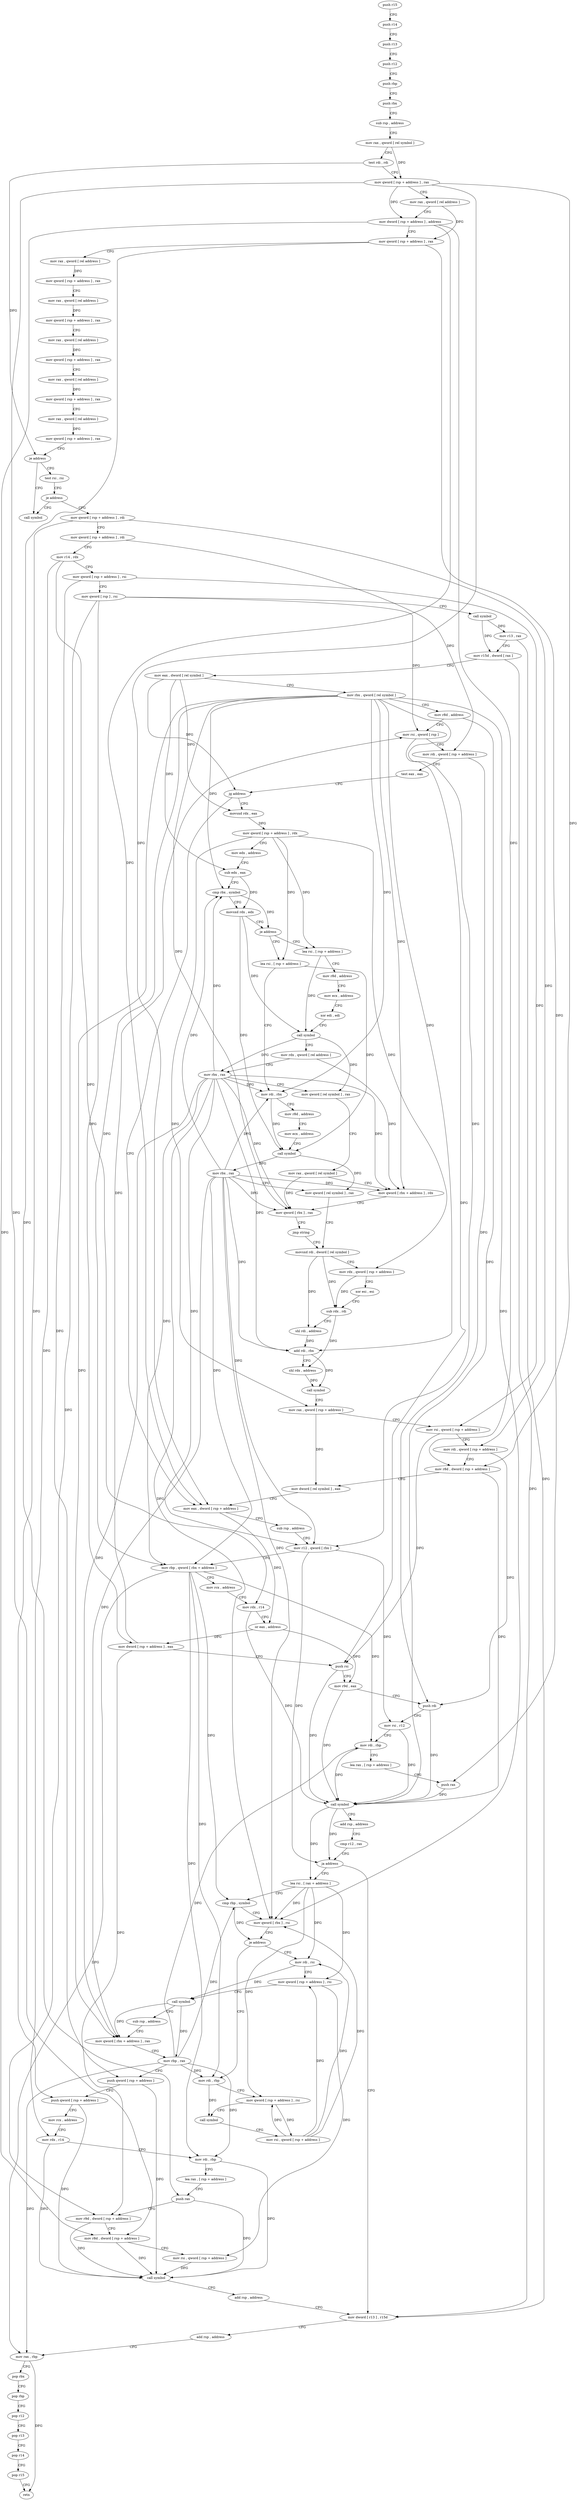 digraph "func" {
"4222704" [label = "push r15" ]
"4222706" [label = "push r14" ]
"4222708" [label = "push r13" ]
"4222710" [label = "push r12" ]
"4222712" [label = "push rbp" ]
"4222713" [label = "push rbx" ]
"4222714" [label = "sub rsp , address" ]
"4222718" [label = "mov rax , qword [ rel symbol ]" ]
"4222725" [label = "test rdi , rdi" ]
"4222728" [label = "mov qword [ rsp + address ] , rax" ]
"4222733" [label = "mov rax , qword [ rel address ]" ]
"4222740" [label = "mov dword [ rsp + address ] , address" ]
"4222748" [label = "mov qword [ rsp + address ] , rax" ]
"4222753" [label = "mov rax , qword [ rel address ]" ]
"4222760" [label = "mov qword [ rsp + address ] , rax" ]
"4222765" [label = "mov rax , qword [ rel address ]" ]
"4222772" [label = "mov qword [ rsp + address ] , rax" ]
"4222777" [label = "mov rax , qword [ rel address ]" ]
"4222784" [label = "mov qword [ rsp + address ] , rax" ]
"4222789" [label = "mov rax , qword [ rel address ]" ]
"4222796" [label = "mov qword [ rsp + address ] , rax" ]
"4222801" [label = "mov rax , qword [ rel address ]" ]
"4222808" [label = "mov qword [ rsp + address ] , rax" ]
"4222813" [label = "je address" ]
"4223275" [label = "call symbol" ]
"4222819" [label = "test rsi , rsi" ]
"4222822" [label = "je address" ]
"4222828" [label = "mov qword [ rsp + address ] , rdi" ]
"4222833" [label = "mov qword [ rsp + address ] , rdi" ]
"4222838" [label = "mov r14 , rdx" ]
"4222841" [label = "mov qword [ rsp + address ] , rsi" ]
"4222846" [label = "mov qword [ rsp ] , rsi" ]
"4222850" [label = "call symbol" ]
"4222855" [label = "mov r13 , rax" ]
"4222858" [label = "mov r15d , dword [ rax ]" ]
"4222861" [label = "mov eax , dword [ rel symbol ]" ]
"4222867" [label = "mov rbx , qword [ rel symbol ]" ]
"4222874" [label = "mov r8d , address" ]
"4222880" [label = "mov rsi , qword [ rsp ]" ]
"4222884" [label = "mov rdi , qword [ rsp + address ]" ]
"4222889" [label = "test eax , eax" ]
"4222891" [label = "jg address" ]
"4223017" [label = "mov eax , dword [ rsp + address ]" ]
"4222893" [label = "movsxd rdx , eax" ]
"4223021" [label = "sub rsp , address" ]
"4223025" [label = "mov r12 , qword [ rbx ]" ]
"4223028" [label = "mov rbp , qword [ rbx + address ]" ]
"4223032" [label = "mov rcx , address" ]
"4223039" [label = "mov rdx , r14" ]
"4223042" [label = "or eax , address" ]
"4223045" [label = "mov dword [ rsp + address ] , eax" ]
"4223049" [label = "push rsi" ]
"4223050" [label = "mov r9d , eax" ]
"4223053" [label = "push rdi" ]
"4223054" [label = "mov rsi , r12" ]
"4223057" [label = "mov rdi , rbp" ]
"4223060" [label = "lea rax , [ rsp + address ]" ]
"4223065" [label = "push rax" ]
"4223066" [label = "call symbol" ]
"4223071" [label = "add rsp , address" ]
"4223075" [label = "cmp r12 , rax" ]
"4223078" [label = "ja address" ]
"4223189" [label = "mov dword [ r13 ] , r15d" ]
"4223080" [label = "lea rsi , [ rax + address ]" ]
"4222896" [label = "mov qword [ rsp + address ] , rdx" ]
"4222901" [label = "mov edx , address" ]
"4222906" [label = "sub edx , eax" ]
"4222908" [label = "cmp rbx , symbol" ]
"4222915" [label = "movsxd rdx , edx" ]
"4222918" [label = "je address" ]
"4223216" [label = "lea rsi , [ rsp + address ]" ]
"4222924" [label = "lea rsi , [ rsp + address ]" ]
"4223193" [label = "add rsp , address" ]
"4223197" [label = "mov rax , rbp" ]
"4223200" [label = "pop rbx" ]
"4223201" [label = "pop rbp" ]
"4223202" [label = "pop r12" ]
"4223204" [label = "pop r13" ]
"4223206" [label = "pop r14" ]
"4223208" [label = "pop r15" ]
"4223210" [label = "retn" ]
"4223084" [label = "cmp rbp , symbol" ]
"4223091" [label = "mov qword [ rbx ] , rsi" ]
"4223094" [label = "je address" ]
"4223114" [label = "mov rdi , rsi" ]
"4223096" [label = "mov rdi , rbp" ]
"4223221" [label = "mov r8d , address" ]
"4223227" [label = "mov ecx , address" ]
"4223232" [label = "xor edi , edi" ]
"4223234" [label = "call symbol" ]
"4223239" [label = "mov rdx , qword [ rel address ]" ]
"4223246" [label = "mov rbx , rax" ]
"4223249" [label = "mov qword [ rel symbol ] , rax" ]
"4223256" [label = "mov rax , qword [ rel symbol ]" ]
"4223263" [label = "mov qword [ rbx + address ] , rdx" ]
"4223267" [label = "mov qword [ rbx ] , rax" ]
"4223270" [label = "jmp string" ]
"4222958" [label = "movsxd rdi , dword [ rel symbol ]" ]
"4222929" [label = "mov rdi , rbx" ]
"4222932" [label = "mov r8d , address" ]
"4222938" [label = "mov ecx , address" ]
"4222943" [label = "call symbol" ]
"4222948" [label = "mov rbx , rax" ]
"4222951" [label = "mov qword [ rel symbol ] , rax" ]
"4223117" [label = "mov qword [ rsp + address ] , rsi" ]
"4223122" [label = "call symbol" ]
"4223127" [label = "sub rsp , address" ]
"4223131" [label = "mov qword [ rbx + address ] , rax" ]
"4223135" [label = "mov rbp , rax" ]
"4223138" [label = "push qword [ rsp + address ]" ]
"4223142" [label = "push qword [ rsp + address ]" ]
"4223146" [label = "mov rcx , address" ]
"4223153" [label = "mov rdx , r14" ]
"4223156" [label = "mov rdi , rbp" ]
"4223159" [label = "lea rax , [ rsp + address ]" ]
"4223164" [label = "push rax" ]
"4223165" [label = "mov r9d , dword [ rsp + address ]" ]
"4223170" [label = "mov r8d , dword [ rsp + address ]" ]
"4223175" [label = "mov rsi , qword [ rsp + address ]" ]
"4223180" [label = "call symbol" ]
"4223185" [label = "add rsp , address" ]
"4223099" [label = "mov qword [ rsp + address ] , rsi" ]
"4223104" [label = "call symbol" ]
"4223109" [label = "mov rsi , qword [ rsp + address ]" ]
"4222965" [label = "mov rdx , qword [ rsp + address ]" ]
"4222970" [label = "xor esi , esi" ]
"4222972" [label = "sub rdx , rdi" ]
"4222975" [label = "shl rdi , address" ]
"4222979" [label = "add rdi , rbx" ]
"4222982" [label = "shl rdx , address" ]
"4222986" [label = "call symbol" ]
"4222991" [label = "mov rax , qword [ rsp + address ]" ]
"4222996" [label = "mov rsi , qword [ rsp + address ]" ]
"4223001" [label = "mov rdi , qword [ rsp + address ]" ]
"4223006" [label = "mov r8d , dword [ rsp + address ]" ]
"4223011" [label = "mov dword [ rel symbol ] , eax" ]
"4222704" -> "4222706" [ label = "CFG" ]
"4222706" -> "4222708" [ label = "CFG" ]
"4222708" -> "4222710" [ label = "CFG" ]
"4222710" -> "4222712" [ label = "CFG" ]
"4222712" -> "4222713" [ label = "CFG" ]
"4222713" -> "4222714" [ label = "CFG" ]
"4222714" -> "4222718" [ label = "CFG" ]
"4222718" -> "4222725" [ label = "CFG" ]
"4222718" -> "4222728" [ label = "DFG" ]
"4222725" -> "4222728" [ label = "CFG" ]
"4222725" -> "4222813" [ label = "DFG" ]
"4222728" -> "4222733" [ label = "CFG" ]
"4222728" -> "4222740" [ label = "DFG" ]
"4222728" -> "4223017" [ label = "DFG" ]
"4222728" -> "4223170" [ label = "DFG" ]
"4222728" -> "4223006" [ label = "DFG" ]
"4222733" -> "4222740" [ label = "CFG" ]
"4222733" -> "4222748" [ label = "DFG" ]
"4222740" -> "4222748" [ label = "CFG" ]
"4222740" -> "4223017" [ label = "DFG" ]
"4222740" -> "4223170" [ label = "DFG" ]
"4222740" -> "4223006" [ label = "DFG" ]
"4222748" -> "4222753" [ label = "CFG" ]
"4222748" -> "4223065" [ label = "DFG" ]
"4222748" -> "4223164" [ label = "DFG" ]
"4222753" -> "4222760" [ label = "DFG" ]
"4222760" -> "4222765" [ label = "CFG" ]
"4222765" -> "4222772" [ label = "DFG" ]
"4222772" -> "4222777" [ label = "CFG" ]
"4222777" -> "4222784" [ label = "DFG" ]
"4222784" -> "4222789" [ label = "CFG" ]
"4222789" -> "4222796" [ label = "DFG" ]
"4222796" -> "4222801" [ label = "CFG" ]
"4222801" -> "4222808" [ label = "DFG" ]
"4222808" -> "4222813" [ label = "CFG" ]
"4222813" -> "4223275" [ label = "CFG" ]
"4222813" -> "4222819" [ label = "CFG" ]
"4222819" -> "4222822" [ label = "CFG" ]
"4222822" -> "4223275" [ label = "CFG" ]
"4222822" -> "4222828" [ label = "CFG" ]
"4222828" -> "4222833" [ label = "CFG" ]
"4222828" -> "4223142" [ label = "DFG" ]
"4222828" -> "4223001" [ label = "DFG" ]
"4222833" -> "4222838" [ label = "CFG" ]
"4222833" -> "4222884" [ label = "DFG" ]
"4222838" -> "4222841" [ label = "CFG" ]
"4222838" -> "4223039" [ label = "DFG" ]
"4222838" -> "4223153" [ label = "DFG" ]
"4222841" -> "4222846" [ label = "CFG" ]
"4222841" -> "4223138" [ label = "DFG" ]
"4222841" -> "4222996" [ label = "DFG" ]
"4222846" -> "4222850" [ label = "CFG" ]
"4222846" -> "4222880" [ label = "DFG" ]
"4222846" -> "4223045" [ label = "DFG" ]
"4222846" -> "4223165" [ label = "DFG" ]
"4222850" -> "4222855" [ label = "DFG" ]
"4222850" -> "4222858" [ label = "DFG" ]
"4222855" -> "4222858" [ label = "CFG" ]
"4222855" -> "4223189" [ label = "DFG" ]
"4222858" -> "4222861" [ label = "CFG" ]
"4222858" -> "4223189" [ label = "DFG" ]
"4222861" -> "4222867" [ label = "CFG" ]
"4222861" -> "4222891" [ label = "DFG" ]
"4222861" -> "4222893" [ label = "DFG" ]
"4222861" -> "4222906" [ label = "DFG" ]
"4222867" -> "4222874" [ label = "CFG" ]
"4222867" -> "4223025" [ label = "DFG" ]
"4222867" -> "4223028" [ label = "DFG" ]
"4222867" -> "4222908" [ label = "DFG" ]
"4222867" -> "4223091" [ label = "DFG" ]
"4222867" -> "4223263" [ label = "DFG" ]
"4222867" -> "4223267" [ label = "DFG" ]
"4222867" -> "4222929" [ label = "DFG" ]
"4222867" -> "4223131" [ label = "DFG" ]
"4222867" -> "4222979" [ label = "DFG" ]
"4222874" -> "4222880" [ label = "CFG" ]
"4222874" -> "4223066" [ label = "DFG" ]
"4222880" -> "4222884" [ label = "CFG" ]
"4222880" -> "4223049" [ label = "DFG" ]
"4222884" -> "4222889" [ label = "CFG" ]
"4222884" -> "4223053" [ label = "DFG" ]
"4222889" -> "4222891" [ label = "CFG" ]
"4222891" -> "4223017" [ label = "CFG" ]
"4222891" -> "4222893" [ label = "CFG" ]
"4223017" -> "4223021" [ label = "CFG" ]
"4223017" -> "4223042" [ label = "DFG" ]
"4222893" -> "4222896" [ label = "DFG" ]
"4223021" -> "4223025" [ label = "CFG" ]
"4223025" -> "4223028" [ label = "CFG" ]
"4223025" -> "4223054" [ label = "DFG" ]
"4223025" -> "4223078" [ label = "DFG" ]
"4223028" -> "4223032" [ label = "CFG" ]
"4223028" -> "4223057" [ label = "DFG" ]
"4223028" -> "4223197" [ label = "DFG" ]
"4223028" -> "4223084" [ label = "DFG" ]
"4223028" -> "4223156" [ label = "DFG" ]
"4223028" -> "4223096" [ label = "DFG" ]
"4223032" -> "4223039" [ label = "CFG" ]
"4223039" -> "4223042" [ label = "CFG" ]
"4223039" -> "4223066" [ label = "DFG" ]
"4223042" -> "4223045" [ label = "DFG" ]
"4223042" -> "4223050" [ label = "DFG" ]
"4223045" -> "4223049" [ label = "CFG" ]
"4223045" -> "4222880" [ label = "DFG" ]
"4223045" -> "4223165" [ label = "DFG" ]
"4223049" -> "4223050" [ label = "CFG" ]
"4223049" -> "4223066" [ label = "DFG" ]
"4223050" -> "4223053" [ label = "CFG" ]
"4223050" -> "4223066" [ label = "DFG" ]
"4223053" -> "4223054" [ label = "CFG" ]
"4223053" -> "4223066" [ label = "DFG" ]
"4223054" -> "4223057" [ label = "CFG" ]
"4223054" -> "4223066" [ label = "DFG" ]
"4223057" -> "4223060" [ label = "CFG" ]
"4223057" -> "4223066" [ label = "DFG" ]
"4223060" -> "4223065" [ label = "CFG" ]
"4223065" -> "4223066" [ label = "DFG" ]
"4223066" -> "4223071" [ label = "CFG" ]
"4223066" -> "4223078" [ label = "DFG" ]
"4223066" -> "4223080" [ label = "DFG" ]
"4223071" -> "4223075" [ label = "CFG" ]
"4223075" -> "4223078" [ label = "CFG" ]
"4223078" -> "4223189" [ label = "CFG" ]
"4223078" -> "4223080" [ label = "CFG" ]
"4223189" -> "4223193" [ label = "CFG" ]
"4223080" -> "4223084" [ label = "CFG" ]
"4223080" -> "4223091" [ label = "DFG" ]
"4223080" -> "4223114" [ label = "DFG" ]
"4223080" -> "4223117" [ label = "DFG" ]
"4223080" -> "4223099" [ label = "DFG" ]
"4222896" -> "4222901" [ label = "CFG" ]
"4222896" -> "4222965" [ label = "DFG" ]
"4222896" -> "4222991" [ label = "DFG" ]
"4222896" -> "4223216" [ label = "DFG" ]
"4222896" -> "4222924" [ label = "DFG" ]
"4222901" -> "4222906" [ label = "CFG" ]
"4222906" -> "4222908" [ label = "CFG" ]
"4222906" -> "4222915" [ label = "DFG" ]
"4222908" -> "4222915" [ label = "CFG" ]
"4222908" -> "4222918" [ label = "DFG" ]
"4222915" -> "4222918" [ label = "CFG" ]
"4222915" -> "4223234" [ label = "DFG" ]
"4222915" -> "4222943" [ label = "DFG" ]
"4222918" -> "4223216" [ label = "CFG" ]
"4222918" -> "4222924" [ label = "CFG" ]
"4223216" -> "4223221" [ label = "CFG" ]
"4223216" -> "4223234" [ label = "DFG" ]
"4222924" -> "4222929" [ label = "CFG" ]
"4222924" -> "4222943" [ label = "DFG" ]
"4223193" -> "4223197" [ label = "CFG" ]
"4223197" -> "4223200" [ label = "CFG" ]
"4223197" -> "4223210" [ label = "DFG" ]
"4223200" -> "4223201" [ label = "CFG" ]
"4223201" -> "4223202" [ label = "CFG" ]
"4223202" -> "4223204" [ label = "CFG" ]
"4223204" -> "4223206" [ label = "CFG" ]
"4223206" -> "4223208" [ label = "CFG" ]
"4223208" -> "4223210" [ label = "CFG" ]
"4223084" -> "4223091" [ label = "CFG" ]
"4223084" -> "4223094" [ label = "DFG" ]
"4223091" -> "4223094" [ label = "CFG" ]
"4223094" -> "4223114" [ label = "CFG" ]
"4223094" -> "4223096" [ label = "CFG" ]
"4223114" -> "4223117" [ label = "CFG" ]
"4223114" -> "4223122" [ label = "DFG" ]
"4223096" -> "4223099" [ label = "CFG" ]
"4223096" -> "4223104" [ label = "DFG" ]
"4223221" -> "4223227" [ label = "CFG" ]
"4223227" -> "4223232" [ label = "CFG" ]
"4223232" -> "4223234" [ label = "CFG" ]
"4223234" -> "4223239" [ label = "CFG" ]
"4223234" -> "4223246" [ label = "DFG" ]
"4223234" -> "4223249" [ label = "DFG" ]
"4223239" -> "4223246" [ label = "CFG" ]
"4223239" -> "4223263" [ label = "DFG" ]
"4223246" -> "4223249" [ label = "CFG" ]
"4223246" -> "4223025" [ label = "DFG" ]
"4223246" -> "4223028" [ label = "DFG" ]
"4223246" -> "4222908" [ label = "DFG" ]
"4223246" -> "4223091" [ label = "DFG" ]
"4223246" -> "4223263" [ label = "DFG" ]
"4223246" -> "4223267" [ label = "DFG" ]
"4223246" -> "4222929" [ label = "DFG" ]
"4223246" -> "4223131" [ label = "DFG" ]
"4223246" -> "4222979" [ label = "DFG" ]
"4223249" -> "4223256" [ label = "CFG" ]
"4223256" -> "4223263" [ label = "CFG" ]
"4223256" -> "4223267" [ label = "DFG" ]
"4223263" -> "4223267" [ label = "CFG" ]
"4223267" -> "4223270" [ label = "CFG" ]
"4223270" -> "4222958" [ label = "CFG" ]
"4222958" -> "4222965" [ label = "CFG" ]
"4222958" -> "4222972" [ label = "DFG" ]
"4222958" -> "4222975" [ label = "DFG" ]
"4222929" -> "4222932" [ label = "CFG" ]
"4222929" -> "4222943" [ label = "DFG" ]
"4222932" -> "4222938" [ label = "CFG" ]
"4222938" -> "4222943" [ label = "CFG" ]
"4222943" -> "4222948" [ label = "DFG" ]
"4222943" -> "4222951" [ label = "DFG" ]
"4222948" -> "4222951" [ label = "CFG" ]
"4222948" -> "4223025" [ label = "DFG" ]
"4222948" -> "4223028" [ label = "DFG" ]
"4222948" -> "4222908" [ label = "DFG" ]
"4222948" -> "4222929" [ label = "DFG" ]
"4222948" -> "4223091" [ label = "DFG" ]
"4222948" -> "4223263" [ label = "DFG" ]
"4222948" -> "4223267" [ label = "DFG" ]
"4222948" -> "4223131" [ label = "DFG" ]
"4222948" -> "4222979" [ label = "DFG" ]
"4222951" -> "4222958" [ label = "CFG" ]
"4223117" -> "4223122" [ label = "CFG" ]
"4223117" -> "4223175" [ label = "DFG" ]
"4223122" -> "4223127" [ label = "CFG" ]
"4223122" -> "4223131" [ label = "DFG" ]
"4223122" -> "4223135" [ label = "DFG" ]
"4223127" -> "4223131" [ label = "CFG" ]
"4223131" -> "4223135" [ label = "CFG" ]
"4223135" -> "4223138" [ label = "CFG" ]
"4223135" -> "4223057" [ label = "DFG" ]
"4223135" -> "4223197" [ label = "DFG" ]
"4223135" -> "4223084" [ label = "DFG" ]
"4223135" -> "4223156" [ label = "DFG" ]
"4223135" -> "4223096" [ label = "DFG" ]
"4223138" -> "4223142" [ label = "CFG" ]
"4223138" -> "4223180" [ label = "DFG" ]
"4223142" -> "4223146" [ label = "CFG" ]
"4223142" -> "4223180" [ label = "DFG" ]
"4223146" -> "4223153" [ label = "CFG" ]
"4223153" -> "4223156" [ label = "CFG" ]
"4223153" -> "4223180" [ label = "DFG" ]
"4223156" -> "4223159" [ label = "CFG" ]
"4223156" -> "4223180" [ label = "DFG" ]
"4223159" -> "4223164" [ label = "CFG" ]
"4223164" -> "4223165" [ label = "CFG" ]
"4223164" -> "4223180" [ label = "DFG" ]
"4223165" -> "4223170" [ label = "CFG" ]
"4223165" -> "4223180" [ label = "DFG" ]
"4223170" -> "4223175" [ label = "CFG" ]
"4223170" -> "4223180" [ label = "DFG" ]
"4223175" -> "4223180" [ label = "DFG" ]
"4223180" -> "4223185" [ label = "CFG" ]
"4223185" -> "4223189" [ label = "CFG" ]
"4223099" -> "4223104" [ label = "CFG" ]
"4223099" -> "4223109" [ label = "DFG" ]
"4223104" -> "4223109" [ label = "CFG" ]
"4223109" -> "4223114" [ label = "DFG" ]
"4223109" -> "4223091" [ label = "DFG" ]
"4223109" -> "4223117" [ label = "DFG" ]
"4223109" -> "4223099" [ label = "DFG" ]
"4222965" -> "4222970" [ label = "CFG" ]
"4222965" -> "4222972" [ label = "DFG" ]
"4222970" -> "4222972" [ label = "CFG" ]
"4222972" -> "4222975" [ label = "CFG" ]
"4222972" -> "4222982" [ label = "DFG" ]
"4222975" -> "4222979" [ label = "DFG" ]
"4222979" -> "4222982" [ label = "CFG" ]
"4222979" -> "4222986" [ label = "DFG" ]
"4222982" -> "4222986" [ label = "DFG" ]
"4222986" -> "4222991" [ label = "CFG" ]
"4222991" -> "4222996" [ label = "CFG" ]
"4222991" -> "4223011" [ label = "DFG" ]
"4222996" -> "4223001" [ label = "CFG" ]
"4222996" -> "4223049" [ label = "DFG" ]
"4223001" -> "4223006" [ label = "CFG" ]
"4223001" -> "4223053" [ label = "DFG" ]
"4223006" -> "4223011" [ label = "CFG" ]
"4223006" -> "4223066" [ label = "DFG" ]
"4223011" -> "4223017" [ label = "CFG" ]
}
